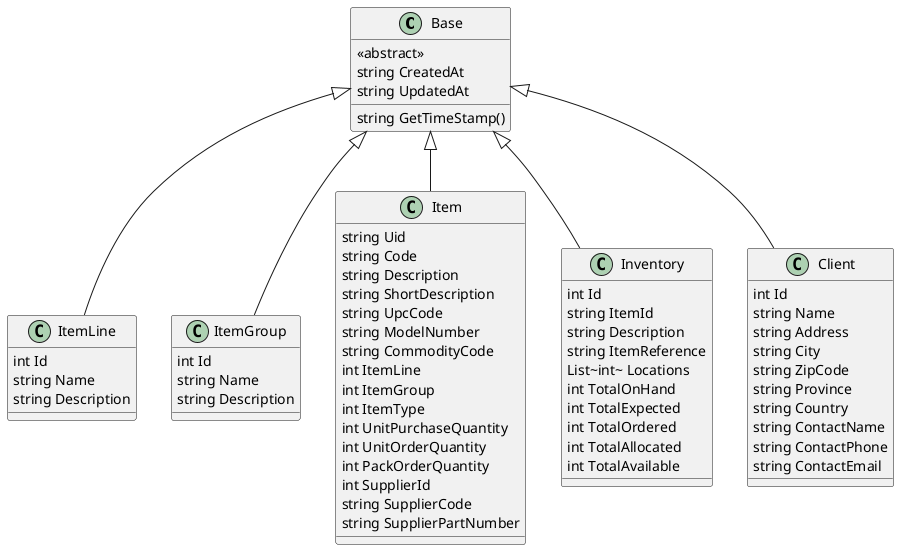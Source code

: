 @startuml ClassDiagram
    class Base {
        <<abstract>>
        string CreatedAt
        string UpdatedAt
        string GetTimeStamp()
    }

    class ItemLine {
        int Id
        string Name
        string Description
    }

    class ItemGroup {
        int Id
        string Name
        string Description
    }

    class Item {
        string Uid
        string Code
        string Description
        string ShortDescription
        string UpcCode
        string ModelNumber
        string CommodityCode
        int ItemLine
        int ItemGroup
        int ItemType
        int UnitPurchaseQuantity
        int UnitOrderQuantity
        int PackOrderQuantity
        int SupplierId
        string SupplierCode
        string SupplierPartNumber
    }

    class Inventory {
        int Id
        string ItemId
        string Description
        string ItemReference
        List~int~ Locations
        int TotalOnHand
        int TotalExpected
        int TotalOrdered
        int TotalAllocated
        int TotalAvailable
    }

    class Client {
        int Id
        string Name
        string Address
        string City
        string ZipCode
        string Province
        string Country
        string ContactName
        string ContactPhone
        string ContactEmail
    }

    Base <|-- ItemLine
    Base <|-- ItemGroup
    Base <|-- Item
    Base <|-- Inventory
    Base <|-- Client
@enduml